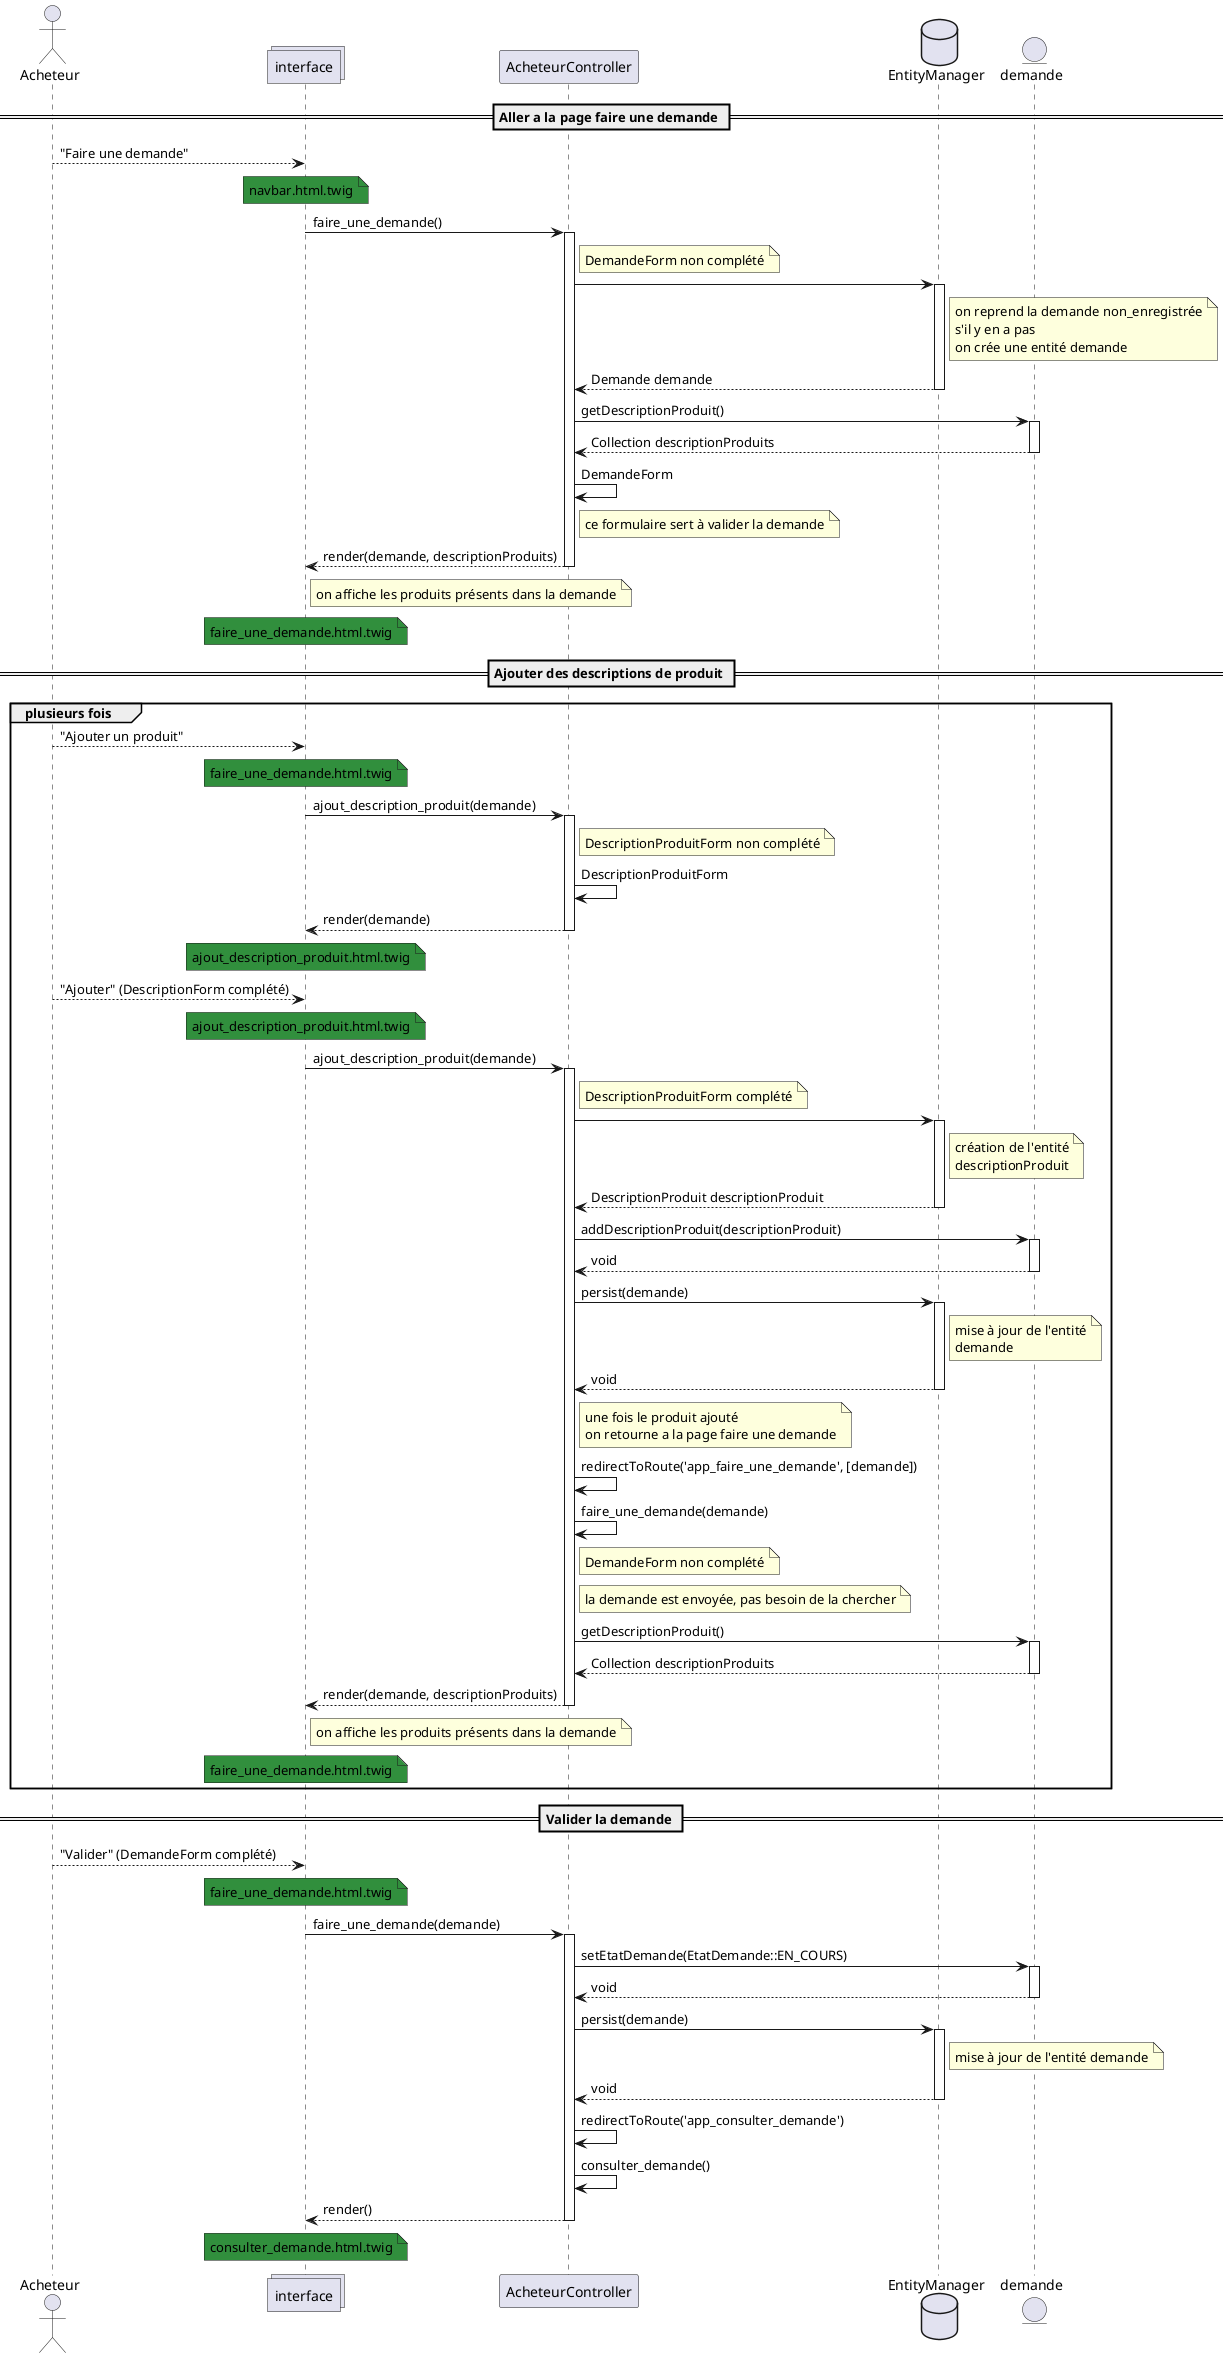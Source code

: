 @startuml
'https://plantuml.com/sequence-diagram

' UTILISATEURS
actor Acheteur as acheteur

' PAGES
collections interface as interface

' CONTROLLER
participant AcheteurController as AC

' DATABASE
database EntityManager as db

' ENTITY
entity demande as demande


== Aller a la page faire une demande ==


'Aller a la page faire_une_demande
acheteur --> interface : "Faire une demande"
note over interface #318f3d: navbar.html.twig

interface -> AC : faire_une_demande()
activate AC

note right of AC : DemandeForm non complété

AC -> db
activate db

note right of db
on reprend la demande non_enregistrée
s'il y en a pas
on crée une entité demande
end note

return Demande demande

AC -> demande : getDescriptionProduit()
activate demande
return Collection descriptionProduits

AC -> AC : DemandeForm

note right of AC : ce formulaire sert à valider la demande

return render(demande, descriptionProduits)
note right of interface : on affiche les produits présents dans la demande

note over interface #318f3d: faire_une_demande.html.twig

== Ajouter des descriptions de produit ==

group plusieurs fois
acheteur --> interface : "Ajouter un produit"
note over interface #318f3d: faire_une_demande.html.twig

interface -> AC : ajout_description_produit(demande)
activate AC

note right of AC : DescriptionProduitForm non complété
AC -> AC : DescriptionProduitForm

return render(demande)
note over interface #318f3d: ajout_description_produit.html.twig

acheteur --> interface : "Ajouter" (DescriptionForm complété)
note over interface #318f3d: ajout_description_produit.html.twig

interface -> AC : ajout_description_produit(demande)
activate AC
note right of AC : DescriptionProduitForm complété

AC -> db
activate db
note right of db
création de l'entité
descriptionProduit
end note
return DescriptionProduit descriptionProduit

AC -> demande : addDescriptionProduit(descriptionProduit)
activate demande
return void

AC -> db : persist(demande)
activate db
note right of db
mise à jour de l'entité
demande
end note
return void

note right of AC
une fois le produit ajouté
on retourne a la page faire une demande
end note

AC -> AC : redirectToRoute('app_faire_une_demande', [demande])

AC -> AC : faire_une_demande(demande)

note right of AC : DemandeForm non complété

note right of AC : la demande est envoyée, pas besoin de la chercher

AC -> demande : getDescriptionProduit()
activate demande
return Collection descriptionProduits


return render(demande, descriptionProduits)
note right of interface : on affiche les produits présents dans la demande

note over interface #318f3d: faire_une_demande.html.twig

end

== Valider la demande ==

acheteur --> interface : "Valider" (DemandeForm complété)
note over interface #318f3d: faire_une_demande.html.twig

interface -> AC : faire_une_demande(demande)
activate AC

AC -> demande : setEtatDemande(EtatDemande::EN_COURS)
activate demande
return void

AC -> db : persist(demande)
activate db
note right of db : mise à jour de l'entité demande
return void

AC -> AC : redirectToRoute('app_consulter_demande')

AC -> AC : consulter_demande()

return render()
note over interface #318f3d: consulter_demande.html.twig

@enduml

